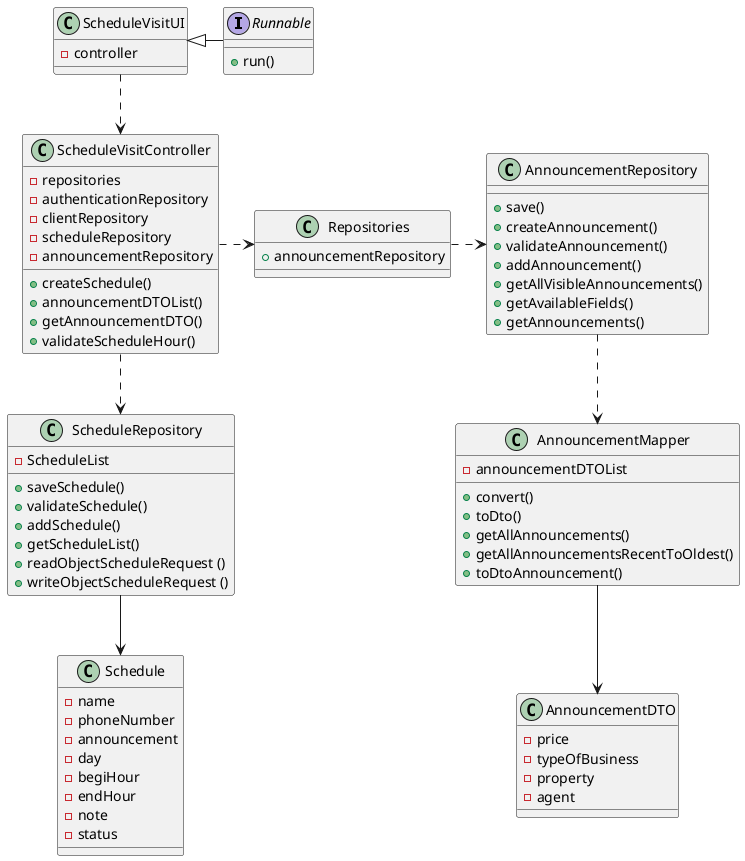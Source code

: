 @startuml

interface Runnable {

    + run()
}

class ScheduleVisitUI {
    - controller
}

class ScheduleVisitController {

    - repositories
    - authenticationRepository
    - clientRepository
    - scheduleRepository
    - announcementRepository
    + createSchedule()
    + announcementDTOList()
    + getAnnouncementDTO()
    + validateScheduleHour()

}

class Schedule {

    - name
    - phoneNumber
    - announcement
    - day
    - begiHour
    - endHour
    - note
    - status
}
class Repositories {

    + announcementRepository
}

class ScheduleRepository {

    - ScheduleList
    + saveSchedule()
    + validateSchedule()
    + addSchedule()
    + getScheduleList()
    + readObjectScheduleRequest ()
    + writeObjectScheduleRequest ()
}

class AnnouncementRepository {

    + save()
    + createAnnouncement()
    + validateAnnouncement()
    + addAnnouncement()
    + getAllVisibleAnnouncements()
    + getAvailableFields()
    + getAnnouncements()
}

class AnnouncementDTO {

    - price
    - typeOfBusiness
    - property
    - agent
}
class AnnouncementMapper {

    - announcementDTOList
    + convert()
    + toDto()
    + getAllAnnouncements()
    + getAllAnnouncementsRecentToOldest()
    + toDtoAnnouncement()
}


Runnable -left-|> ScheduleVisitUI
ScheduleVisitUI ..> ScheduleVisitController
ScheduleVisitController .right.> Repositories
Repositories .right.> AnnouncementRepository
AnnouncementRepository ..> AnnouncementMapper
AnnouncementMapper --> AnnouncementDTO
ScheduleVisitController ..> ScheduleRepository
ScheduleRepository --> Schedule

@enduml